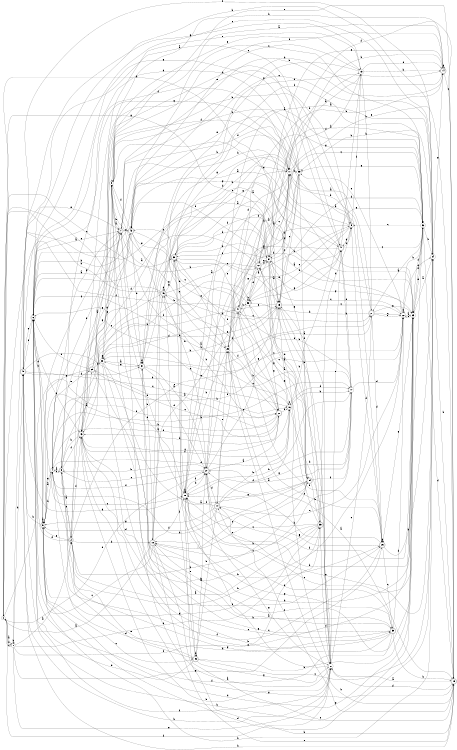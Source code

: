 digraph n39_3 {
__start0 [label="" shape="none"];

rankdir=LR;
size="8,5";

s0 [style="filled", color="black", fillcolor="white" shape="circle", label="0"];
s1 [style="filled", color="black", fillcolor="white" shape="circle", label="1"];
s2 [style="rounded,filled", color="black", fillcolor="white" shape="doublecircle", label="2"];
s3 [style="rounded,filled", color="black", fillcolor="white" shape="doublecircle", label="3"];
s4 [style="filled", color="black", fillcolor="white" shape="circle", label="4"];
s5 [style="rounded,filled", color="black", fillcolor="white" shape="doublecircle", label="5"];
s6 [style="rounded,filled", color="black", fillcolor="white" shape="doublecircle", label="6"];
s7 [style="rounded,filled", color="black", fillcolor="white" shape="doublecircle", label="7"];
s8 [style="filled", color="black", fillcolor="white" shape="circle", label="8"];
s9 [style="rounded,filled", color="black", fillcolor="white" shape="doublecircle", label="9"];
s10 [style="rounded,filled", color="black", fillcolor="white" shape="doublecircle", label="10"];
s11 [style="filled", color="black", fillcolor="white" shape="circle", label="11"];
s12 [style="rounded,filled", color="black", fillcolor="white" shape="doublecircle", label="12"];
s13 [style="filled", color="black", fillcolor="white" shape="circle", label="13"];
s14 [style="rounded,filled", color="black", fillcolor="white" shape="doublecircle", label="14"];
s15 [style="rounded,filled", color="black", fillcolor="white" shape="doublecircle", label="15"];
s16 [style="filled", color="black", fillcolor="white" shape="circle", label="16"];
s17 [style="filled", color="black", fillcolor="white" shape="circle", label="17"];
s18 [style="rounded,filled", color="black", fillcolor="white" shape="doublecircle", label="18"];
s19 [style="rounded,filled", color="black", fillcolor="white" shape="doublecircle", label="19"];
s20 [style="filled", color="black", fillcolor="white" shape="circle", label="20"];
s21 [style="rounded,filled", color="black", fillcolor="white" shape="doublecircle", label="21"];
s22 [style="filled", color="black", fillcolor="white" shape="circle", label="22"];
s23 [style="filled", color="black", fillcolor="white" shape="circle", label="23"];
s24 [style="filled", color="black", fillcolor="white" shape="circle", label="24"];
s25 [style="filled", color="black", fillcolor="white" shape="circle", label="25"];
s26 [style="rounded,filled", color="black", fillcolor="white" shape="doublecircle", label="26"];
s27 [style="rounded,filled", color="black", fillcolor="white" shape="doublecircle", label="27"];
s28 [style="rounded,filled", color="black", fillcolor="white" shape="doublecircle", label="28"];
s29 [style="rounded,filled", color="black", fillcolor="white" shape="doublecircle", label="29"];
s30 [style="filled", color="black", fillcolor="white" shape="circle", label="30"];
s31 [style="rounded,filled", color="black", fillcolor="white" shape="doublecircle", label="31"];
s32 [style="filled", color="black", fillcolor="white" shape="circle", label="32"];
s33 [style="filled", color="black", fillcolor="white" shape="circle", label="33"];
s34 [style="rounded,filled", color="black", fillcolor="white" shape="doublecircle", label="34"];
s35 [style="rounded,filled", color="black", fillcolor="white" shape="doublecircle", label="35"];
s36 [style="filled", color="black", fillcolor="white" shape="circle", label="36"];
s37 [style="filled", color="black", fillcolor="white" shape="circle", label="37"];
s38 [style="rounded,filled", color="black", fillcolor="white" shape="doublecircle", label="38"];
s39 [style="rounded,filled", color="black", fillcolor="white" shape="doublecircle", label="39"];
s40 [style="rounded,filled", color="black", fillcolor="white" shape="doublecircle", label="40"];
s41 [style="rounded,filled", color="black", fillcolor="white" shape="doublecircle", label="41"];
s42 [style="rounded,filled", color="black", fillcolor="white" shape="doublecircle", label="42"];
s43 [style="rounded,filled", color="black", fillcolor="white" shape="doublecircle", label="43"];
s44 [style="rounded,filled", color="black", fillcolor="white" shape="doublecircle", label="44"];
s45 [style="rounded,filled", color="black", fillcolor="white" shape="doublecircle", label="45"];
s46 [style="rounded,filled", color="black", fillcolor="white" shape="doublecircle", label="46"];
s47 [style="rounded,filled", color="black", fillcolor="white" shape="doublecircle", label="47"];
s0 -> s1 [label="a"];
s0 -> s1 [label="b"];
s0 -> s38 [label="c"];
s0 -> s27 [label="d"];
s0 -> s28 [label="e"];
s0 -> s20 [label="f"];
s0 -> s37 [label="g"];
s0 -> s15 [label="h"];
s1 -> s2 [label="a"];
s1 -> s1 [label="b"];
s1 -> s0 [label="c"];
s1 -> s35 [label="d"];
s1 -> s20 [label="e"];
s1 -> s35 [label="f"];
s1 -> s26 [label="g"];
s1 -> s40 [label="h"];
s2 -> s3 [label="a"];
s2 -> s18 [label="b"];
s2 -> s15 [label="c"];
s2 -> s6 [label="d"];
s2 -> s5 [label="e"];
s2 -> s43 [label="f"];
s2 -> s42 [label="g"];
s2 -> s34 [label="h"];
s3 -> s4 [label="a"];
s3 -> s47 [label="b"];
s3 -> s37 [label="c"];
s3 -> s45 [label="d"];
s3 -> s2 [label="e"];
s3 -> s43 [label="f"];
s3 -> s11 [label="g"];
s3 -> s27 [label="h"];
s4 -> s5 [label="a"];
s4 -> s5 [label="b"];
s4 -> s3 [label="c"];
s4 -> s17 [label="d"];
s4 -> s29 [label="e"];
s4 -> s7 [label="f"];
s4 -> s7 [label="g"];
s4 -> s17 [label="h"];
s5 -> s5 [label="a"];
s5 -> s6 [label="b"];
s5 -> s45 [label="c"];
s5 -> s23 [label="d"];
s5 -> s4 [label="e"];
s5 -> s7 [label="f"];
s5 -> s35 [label="g"];
s5 -> s40 [label="h"];
s6 -> s7 [label="a"];
s6 -> s21 [label="b"];
s6 -> s10 [label="c"];
s6 -> s5 [label="d"];
s6 -> s40 [label="e"];
s6 -> s43 [label="f"];
s6 -> s23 [label="g"];
s6 -> s24 [label="h"];
s7 -> s2 [label="a"];
s7 -> s8 [label="b"];
s7 -> s24 [label="c"];
s7 -> s31 [label="d"];
s7 -> s42 [label="e"];
s7 -> s9 [label="f"];
s7 -> s43 [label="g"];
s7 -> s14 [label="h"];
s8 -> s7 [label="a"];
s8 -> s9 [label="b"];
s8 -> s32 [label="c"];
s8 -> s10 [label="d"];
s8 -> s23 [label="e"];
s8 -> s11 [label="f"];
s8 -> s25 [label="g"];
s8 -> s39 [label="h"];
s9 -> s10 [label="a"];
s9 -> s8 [label="b"];
s9 -> s36 [label="c"];
s9 -> s36 [label="d"];
s9 -> s43 [label="e"];
s9 -> s13 [label="f"];
s9 -> s41 [label="g"];
s9 -> s7 [label="h"];
s10 -> s11 [label="a"];
s10 -> s10 [label="b"];
s10 -> s32 [label="c"];
s10 -> s8 [label="d"];
s10 -> s45 [label="e"];
s10 -> s27 [label="f"];
s10 -> s40 [label="g"];
s10 -> s27 [label="h"];
s11 -> s12 [label="a"];
s11 -> s47 [label="b"];
s11 -> s37 [label="c"];
s11 -> s27 [label="d"];
s11 -> s19 [label="e"];
s11 -> s6 [label="f"];
s11 -> s31 [label="g"];
s11 -> s33 [label="h"];
s12 -> s6 [label="a"];
s12 -> s13 [label="b"];
s12 -> s32 [label="c"];
s12 -> s37 [label="d"];
s12 -> s37 [label="e"];
s12 -> s42 [label="f"];
s12 -> s47 [label="g"];
s12 -> s7 [label="h"];
s13 -> s11 [label="a"];
s13 -> s14 [label="b"];
s13 -> s42 [label="c"];
s13 -> s14 [label="d"];
s13 -> s43 [label="e"];
s13 -> s11 [label="f"];
s13 -> s46 [label="g"];
s13 -> s21 [label="h"];
s14 -> s8 [label="a"];
s14 -> s15 [label="b"];
s14 -> s19 [label="c"];
s14 -> s31 [label="d"];
s14 -> s12 [label="e"];
s14 -> s42 [label="f"];
s14 -> s14 [label="g"];
s14 -> s42 [label="h"];
s15 -> s16 [label="a"];
s15 -> s30 [label="b"];
s15 -> s22 [label="c"];
s15 -> s32 [label="d"];
s15 -> s47 [label="e"];
s15 -> s38 [label="f"];
s15 -> s11 [label="g"];
s15 -> s35 [label="h"];
s16 -> s8 [label="a"];
s16 -> s17 [label="b"];
s16 -> s16 [label="c"];
s16 -> s17 [label="d"];
s16 -> s46 [label="e"];
s16 -> s43 [label="f"];
s16 -> s32 [label="g"];
s16 -> s20 [label="h"];
s17 -> s10 [label="a"];
s17 -> s10 [label="b"];
s17 -> s18 [label="c"];
s17 -> s22 [label="d"];
s17 -> s6 [label="e"];
s17 -> s47 [label="f"];
s17 -> s27 [label="g"];
s17 -> s41 [label="h"];
s18 -> s0 [label="a"];
s18 -> s19 [label="b"];
s18 -> s6 [label="c"];
s18 -> s11 [label="d"];
s18 -> s19 [label="e"];
s18 -> s10 [label="f"];
s18 -> s46 [label="g"];
s18 -> s23 [label="h"];
s19 -> s20 [label="a"];
s19 -> s25 [label="b"];
s19 -> s10 [label="c"];
s19 -> s20 [label="d"];
s19 -> s8 [label="e"];
s19 -> s37 [label="f"];
s19 -> s44 [label="g"];
s19 -> s24 [label="h"];
s20 -> s7 [label="a"];
s20 -> s15 [label="b"];
s20 -> s21 [label="c"];
s20 -> s15 [label="d"];
s20 -> s41 [label="e"];
s20 -> s6 [label="f"];
s20 -> s10 [label="g"];
s20 -> s40 [label="h"];
s21 -> s11 [label="a"];
s21 -> s11 [label="b"];
s21 -> s22 [label="c"];
s21 -> s26 [label="d"];
s21 -> s22 [label="e"];
s21 -> s30 [label="f"];
s21 -> s23 [label="g"];
s21 -> s36 [label="h"];
s22 -> s23 [label="a"];
s22 -> s22 [label="b"];
s22 -> s12 [label="c"];
s22 -> s24 [label="d"];
s22 -> s33 [label="e"];
s22 -> s4 [label="f"];
s22 -> s37 [label="g"];
s22 -> s2 [label="h"];
s23 -> s24 [label="a"];
s23 -> s27 [label="b"];
s23 -> s18 [label="c"];
s23 -> s32 [label="d"];
s23 -> s22 [label="e"];
s23 -> s27 [label="f"];
s23 -> s26 [label="g"];
s23 -> s40 [label="h"];
s24 -> s25 [label="a"];
s24 -> s5 [label="b"];
s24 -> s6 [label="c"];
s24 -> s5 [label="d"];
s24 -> s44 [label="e"];
s24 -> s1 [label="f"];
s24 -> s14 [label="g"];
s24 -> s33 [label="h"];
s25 -> s19 [label="a"];
s25 -> s10 [label="b"];
s25 -> s26 [label="c"];
s25 -> s11 [label="d"];
s25 -> s38 [label="e"];
s25 -> s47 [label="f"];
s25 -> s32 [label="g"];
s25 -> s28 [label="h"];
s26 -> s11 [label="a"];
s26 -> s27 [label="b"];
s26 -> s39 [label="c"];
s26 -> s9 [label="d"];
s26 -> s44 [label="e"];
s26 -> s4 [label="f"];
s26 -> s26 [label="g"];
s26 -> s24 [label="h"];
s27 -> s28 [label="a"];
s27 -> s46 [label="b"];
s27 -> s3 [label="c"];
s27 -> s44 [label="d"];
s27 -> s15 [label="e"];
s27 -> s4 [label="f"];
s27 -> s20 [label="g"];
s27 -> s25 [label="h"];
s28 -> s29 [label="a"];
s28 -> s5 [label="b"];
s28 -> s25 [label="c"];
s28 -> s4 [label="d"];
s28 -> s38 [label="e"];
s28 -> s16 [label="f"];
s28 -> s47 [label="g"];
s28 -> s43 [label="h"];
s29 -> s23 [label="a"];
s29 -> s14 [label="b"];
s29 -> s28 [label="c"];
s29 -> s6 [label="d"];
s29 -> s13 [label="e"];
s29 -> s30 [label="f"];
s29 -> s5 [label="g"];
s29 -> s26 [label="h"];
s30 -> s31 [label="a"];
s30 -> s36 [label="b"];
s30 -> s39 [label="c"];
s30 -> s41 [label="d"];
s30 -> s8 [label="e"];
s30 -> s34 [label="f"];
s30 -> s30 [label="g"];
s30 -> s39 [label="h"];
s31 -> s32 [label="a"];
s31 -> s27 [label="b"];
s31 -> s22 [label="c"];
s31 -> s27 [label="d"];
s31 -> s30 [label="e"];
s31 -> s31 [label="f"];
s31 -> s41 [label="g"];
s31 -> s18 [label="h"];
s32 -> s21 [label="a"];
s32 -> s24 [label="b"];
s32 -> s9 [label="c"];
s32 -> s19 [label="d"];
s32 -> s23 [label="e"];
s32 -> s23 [label="f"];
s32 -> s33 [label="g"];
s32 -> s22 [label="h"];
s33 -> s34 [label="a"];
s33 -> s42 [label="b"];
s33 -> s15 [label="c"];
s33 -> s6 [label="d"];
s33 -> s42 [label="e"];
s33 -> s37 [label="f"];
s33 -> s6 [label="g"];
s33 -> s25 [label="h"];
s34 -> s12 [label="a"];
s34 -> s35 [label="b"];
s34 -> s18 [label="c"];
s34 -> s12 [label="d"];
s34 -> s18 [label="e"];
s34 -> s17 [label="f"];
s34 -> s10 [label="g"];
s34 -> s4 [label="h"];
s35 -> s2 [label="a"];
s35 -> s10 [label="b"];
s35 -> s10 [label="c"];
s35 -> s9 [label="d"];
s35 -> s36 [label="e"];
s35 -> s20 [label="f"];
s35 -> s37 [label="g"];
s35 -> s43 [label="h"];
s36 -> s37 [label="a"];
s36 -> s36 [label="b"];
s36 -> s34 [label="c"];
s36 -> s12 [label="d"];
s36 -> s18 [label="e"];
s36 -> s43 [label="f"];
s36 -> s41 [label="g"];
s36 -> s14 [label="h"];
s37 -> s15 [label="a"];
s37 -> s38 [label="b"];
s37 -> s33 [label="c"];
s37 -> s20 [label="d"];
s37 -> s40 [label="e"];
s37 -> s38 [label="f"];
s37 -> s28 [label="g"];
s37 -> s20 [label="h"];
s38 -> s23 [label="a"];
s38 -> s37 [label="b"];
s38 -> s15 [label="c"];
s38 -> s10 [label="d"];
s38 -> s11 [label="e"];
s38 -> s28 [label="f"];
s38 -> s39 [label="g"];
s38 -> s11 [label="h"];
s39 -> s31 [label="a"];
s39 -> s19 [label="b"];
s39 -> s31 [label="c"];
s39 -> s22 [label="d"];
s39 -> s38 [label="e"];
s39 -> s6 [label="f"];
s39 -> s3 [label="g"];
s39 -> s4 [label="h"];
s40 -> s41 [label="a"];
s40 -> s16 [label="b"];
s40 -> s16 [label="c"];
s40 -> s31 [label="d"];
s40 -> s7 [label="e"];
s40 -> s6 [label="f"];
s40 -> s13 [label="g"];
s40 -> s19 [label="h"];
s41 -> s42 [label="a"];
s41 -> s13 [label="b"];
s41 -> s32 [label="c"];
s41 -> s17 [label="d"];
s41 -> s44 [label="e"];
s41 -> s27 [label="f"];
s41 -> s10 [label="g"];
s41 -> s9 [label="h"];
s42 -> s6 [label="a"];
s42 -> s28 [label="b"];
s42 -> s21 [label="c"];
s42 -> s31 [label="d"];
s42 -> s25 [label="e"];
s42 -> s8 [label="f"];
s42 -> s43 [label="g"];
s42 -> s6 [label="h"];
s43 -> s29 [label="a"];
s43 -> s20 [label="b"];
s43 -> s16 [label="c"];
s43 -> s15 [label="d"];
s43 -> s23 [label="e"];
s43 -> s26 [label="f"];
s43 -> s19 [label="g"];
s43 -> s3 [label="h"];
s44 -> s10 [label="a"];
s44 -> s45 [label="b"];
s44 -> s22 [label="c"];
s44 -> s5 [label="d"];
s44 -> s25 [label="e"];
s44 -> s16 [label="f"];
s44 -> s5 [label="g"];
s44 -> s16 [label="h"];
s45 -> s27 [label="a"];
s45 -> s23 [label="b"];
s45 -> s24 [label="c"];
s45 -> s6 [label="d"];
s45 -> s2 [label="e"];
s45 -> s46 [label="f"];
s45 -> s20 [label="g"];
s45 -> s45 [label="h"];
s46 -> s12 [label="a"];
s46 -> s0 [label="b"];
s46 -> s3 [label="c"];
s46 -> s46 [label="d"];
s46 -> s0 [label="e"];
s46 -> s32 [label="f"];
s46 -> s38 [label="g"];
s46 -> s15 [label="h"];
s47 -> s32 [label="a"];
s47 -> s9 [label="b"];
s47 -> s42 [label="c"];
s47 -> s30 [label="d"];
s47 -> s26 [label="e"];
s47 -> s0 [label="f"];
s47 -> s34 [label="g"];
s47 -> s36 [label="h"];

}